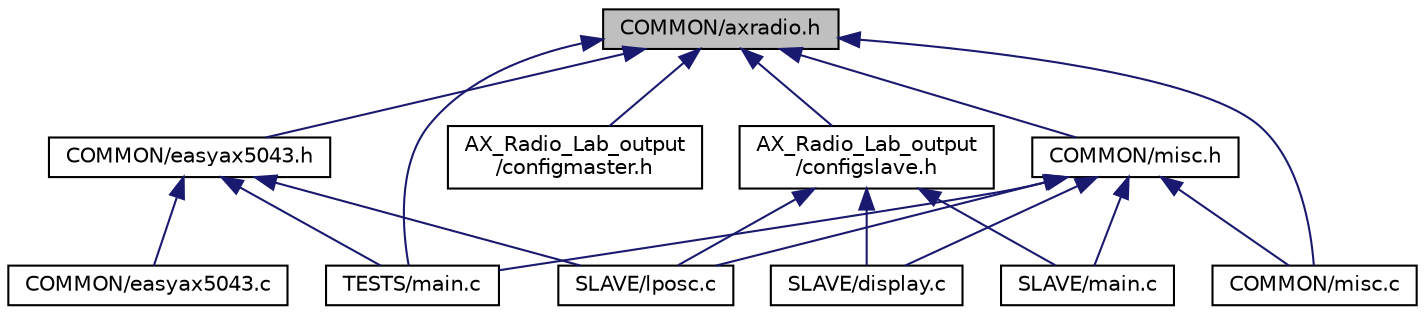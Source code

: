 digraph "COMMON/axradio.h"
{
 // LATEX_PDF_SIZE
  edge [fontname="Helvetica",fontsize="10",labelfontname="Helvetica",labelfontsize="10"];
  node [fontname="Helvetica",fontsize="10",shape=record];
  Node2 [label="COMMON/axradio.h",height=0.2,width=0.4,color="black", fillcolor="grey75", style="filled", fontcolor="black",tooltip="Macro definition for Radio Modes & Error types."];
  Node2 -> Node3 [dir="back",color="midnightblue",fontsize="10",style="solid",fontname="Helvetica"];
  Node3 [label="COMMON/easyax5043.h",height=0.2,width=0.4,color="black", fillcolor="white", style="filled",URL="$easyax5043_8h.html",tooltip="Definition for Radio communication states."];
  Node3 -> Node4 [dir="back",color="midnightblue",fontsize="10",style="solid",fontname="Helvetica"];
  Node4 [label="COMMON/easyax5043.c",height=0.2,width=0.4,color="black", fillcolor="white", style="filled",URL="$easyax5043_8c.html",tooltip="Handle data communication between MCU & Radio."];
  Node3 -> Node5 [dir="back",color="midnightblue",fontsize="10",style="solid",fontname="Helvetica"];
  Node5 [label="SLAVE/lposc.c",height=0.2,width=0.4,color="black", fillcolor="white", style="filled",URL="$lposc_8c.html",tooltip="Calibration of LPOSC Oscillator."];
  Node3 -> Node6 [dir="back",color="midnightblue",fontsize="10",style="solid",fontname="Helvetica"];
  Node6 [label="TESTS/main.c",height=0.2,width=0.4,color="black", fillcolor="white", style="filled",URL="$_t_e_s_t_s_2main_8c.html",tooltip="Provides basic evaluation functions like transmitting CW or measuring BER from a 101010 bit stream Ra..."];
  Node2 -> Node7 [dir="back",color="midnightblue",fontsize="10",style="solid",fontname="Helvetica"];
  Node7 [label="AX_Radio_Lab_output\l/configmaster.h",height=0.2,width=0.4,color="black", fillcolor="white", style="filled",URL="$configmaster_8h_source.html",tooltip=" "];
  Node2 -> Node8 [dir="back",color="midnightblue",fontsize="10",style="solid",fontname="Helvetica"];
  Node8 [label="AX_Radio_Lab_output\l/configslave.h",height=0.2,width=0.4,color="black", fillcolor="white", style="filled",URL="$configslave_8h_source.html",tooltip=" "];
  Node8 -> Node9 [dir="back",color="midnightblue",fontsize="10",style="solid",fontname="Helvetica"];
  Node9 [label="SLAVE/display.c",height=0.2,width=0.4,color="black", fillcolor="white", style="filled",URL="$display_8c.html",tooltip="Display received packets in LCD/Debug link."];
  Node8 -> Node5 [dir="back",color="midnightblue",fontsize="10",style="solid",fontname="Helvetica"];
  Node8 -> Node10 [dir="back",color="midnightblue",fontsize="10",style="solid",fontname="Helvetica"];
  Node10 [label="SLAVE/main.c",height=0.2,width=0.4,color="black", fillcolor="white", style="filled",URL="$_s_l_a_v_e_2main_8c.html",tooltip="Code skeleton for SLAVE module, illustrating reception of packets. The packet format is determined by..."];
  Node2 -> Node11 [dir="back",color="midnightblue",fontsize="10",style="solid",fontname="Helvetica"];
  Node11 [label="COMMON/misc.h",height=0.2,width=0.4,color="black", fillcolor="white", style="filled",URL="$misc_8h.html",tooltip="Extern display & debug functions."];
  Node11 -> Node12 [dir="back",color="midnightblue",fontsize="10",style="solid",fontname="Helvetica"];
  Node12 [label="COMMON/misc.c",height=0.2,width=0.4,color="black", fillcolor="white", style="filled",URL="$misc_8c.html",tooltip="Display error messages & perform delay in using timer."];
  Node11 -> Node9 [dir="back",color="midnightblue",fontsize="10",style="solid",fontname="Helvetica"];
  Node11 -> Node5 [dir="back",color="midnightblue",fontsize="10",style="solid",fontname="Helvetica"];
  Node11 -> Node10 [dir="back",color="midnightblue",fontsize="10",style="solid",fontname="Helvetica"];
  Node11 -> Node6 [dir="back",color="midnightblue",fontsize="10",style="solid",fontname="Helvetica"];
  Node2 -> Node12 [dir="back",color="midnightblue",fontsize="10",style="solid",fontname="Helvetica"];
  Node2 -> Node6 [dir="back",color="midnightblue",fontsize="10",style="solid",fontname="Helvetica"];
}
